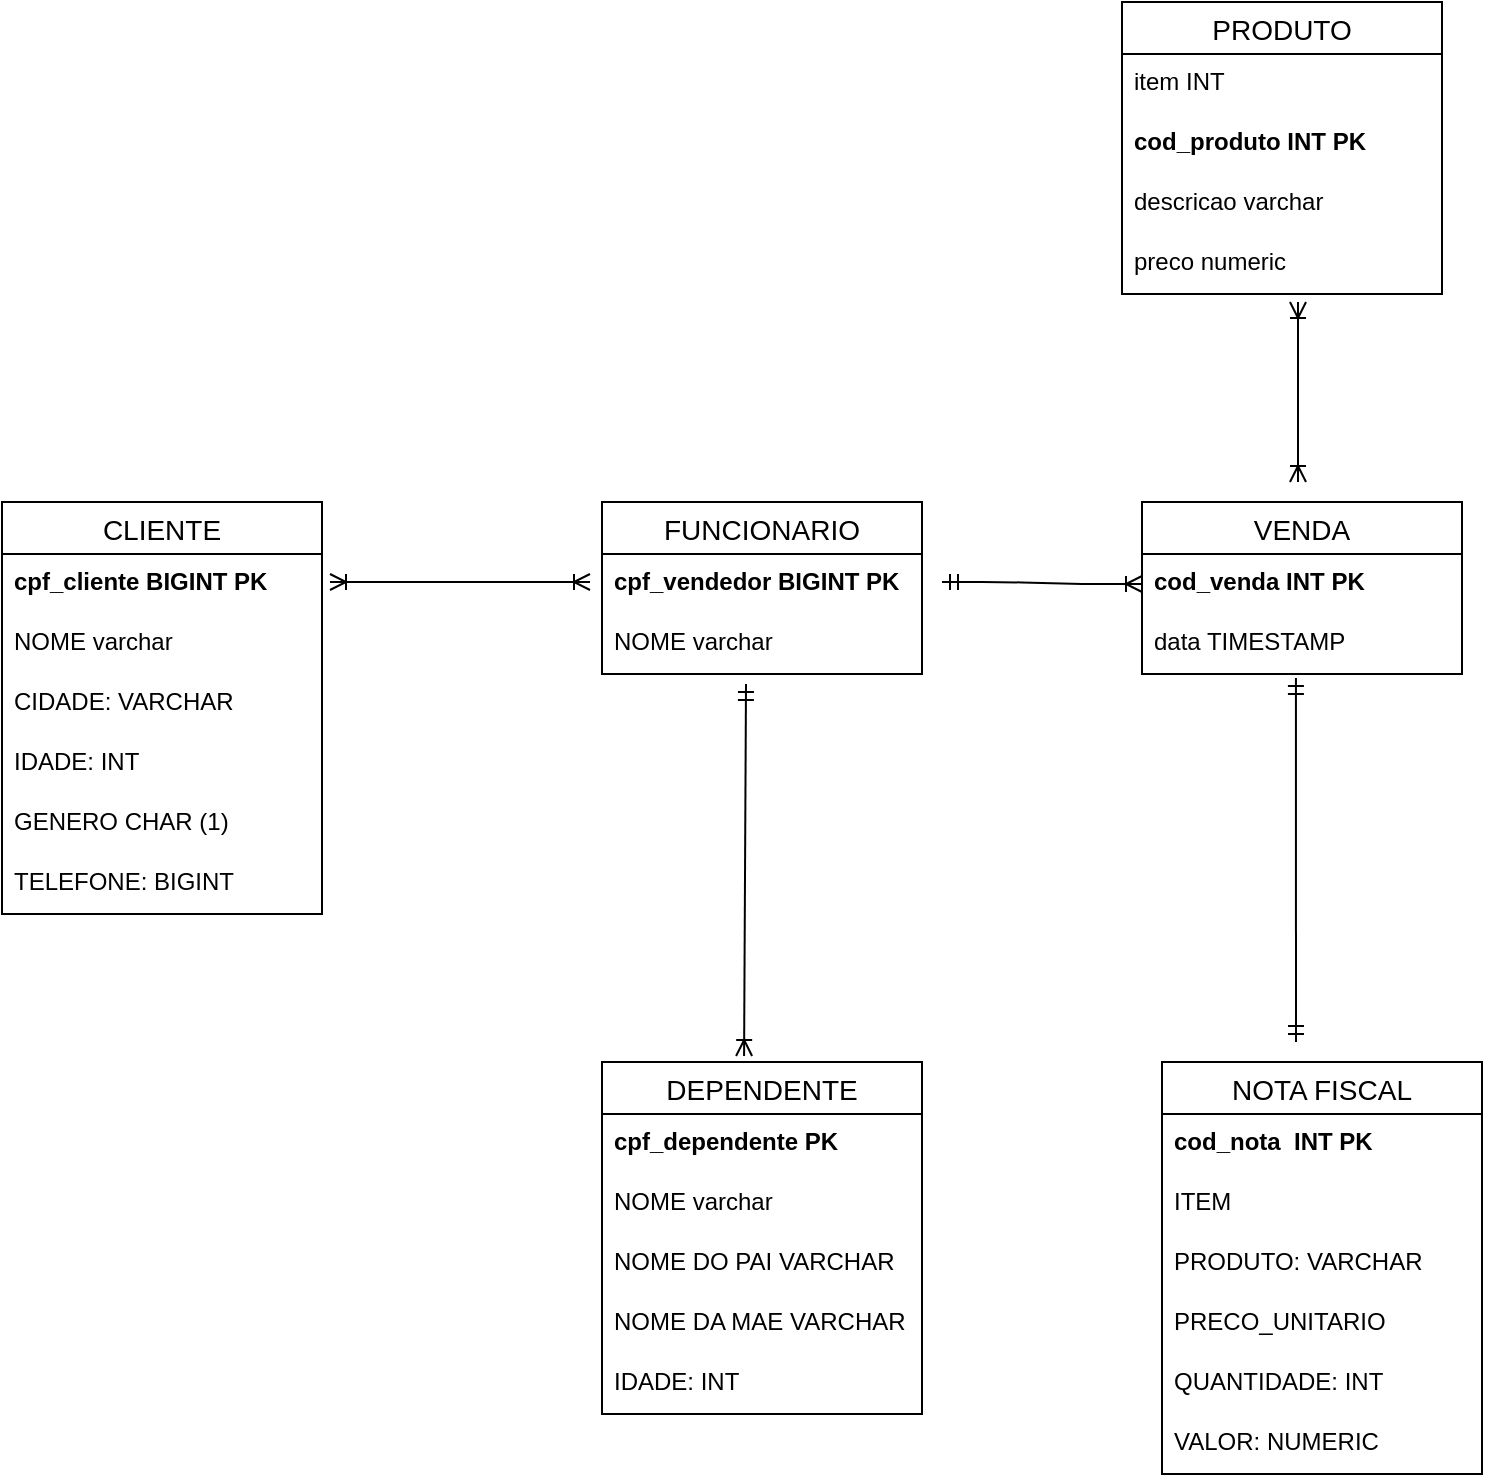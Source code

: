 <mxfile version="13.9.9" type="device" pages="2"><diagram id="KyM3DcWBlzCU6vK0WlFI" name="Página-1"><mxGraphModel dx="852" dy="494" grid="1" gridSize="10" guides="1" tooltips="1" connect="1" arrows="1" fold="1" page="1" pageScale="1" pageWidth="827" pageHeight="1169" math="0" shadow="0"><root><mxCell id="0"/><mxCell id="1" parent="0"/><mxCell id="eN7rWHkbNrfBezpXmhll-5" value="PRODUTO" style="swimlane;fontStyle=0;childLayout=stackLayout;horizontal=1;startSize=26;horizontalStack=0;resizeParent=1;resizeParentMax=0;resizeLast=0;collapsible=1;marginBottom=0;align=center;fontSize=14;" parent="1" vertex="1"><mxGeometry x="600" y="30" width="160" height="146" as="geometry"/></mxCell><mxCell id="eN7rWHkbNrfBezpXmhll-6" value="item INT" style="text;strokeColor=none;fillColor=none;spacingLeft=4;spacingRight=4;overflow=hidden;rotatable=0;points=[[0,0.5],[1,0.5]];portConstraint=eastwest;fontSize=12;fontStyle=0" parent="eN7rWHkbNrfBezpXmhll-5" vertex="1"><mxGeometry y="26" width="160" height="30" as="geometry"/></mxCell><mxCell id="eN7rWHkbNrfBezpXmhll-7" value="cod_produto INT PK" style="text;strokeColor=none;fillColor=none;spacingLeft=4;spacingRight=4;overflow=hidden;rotatable=0;points=[[0,0.5],[1,0.5]];portConstraint=eastwest;fontSize=12;fontStyle=1" parent="eN7rWHkbNrfBezpXmhll-5" vertex="1"><mxGeometry y="56" width="160" height="30" as="geometry"/></mxCell><mxCell id="eN7rWHkbNrfBezpXmhll-11" value="descricao varchar" style="text;strokeColor=none;fillColor=none;spacingLeft=4;spacingRight=4;overflow=hidden;rotatable=0;points=[[0,0.5],[1,0.5]];portConstraint=eastwest;fontSize=12;fontStyle=0" parent="eN7rWHkbNrfBezpXmhll-5" vertex="1"><mxGeometry y="86" width="160" height="30" as="geometry"/></mxCell><mxCell id="eN7rWHkbNrfBezpXmhll-12" value="preco numeric" style="text;strokeColor=none;fillColor=none;spacingLeft=4;spacingRight=4;overflow=hidden;rotatable=0;points=[[0,0.5],[1,0.5]];portConstraint=eastwest;fontSize=12;fontStyle=0" parent="eN7rWHkbNrfBezpXmhll-5" vertex="1"><mxGeometry y="116" width="160" height="30" as="geometry"/></mxCell><mxCell id="eN7rWHkbNrfBezpXmhll-13" value="FUNCIONARIO" style="swimlane;fontStyle=0;childLayout=stackLayout;horizontal=1;startSize=26;horizontalStack=0;resizeParent=1;resizeParentMax=0;resizeLast=0;collapsible=1;marginBottom=0;align=center;fontSize=14;" parent="1" vertex="1"><mxGeometry x="340" y="280" width="160" height="86" as="geometry"/></mxCell><mxCell id="eN7rWHkbNrfBezpXmhll-14" value="cpf_vendedor BIGINT PK" style="text;strokeColor=none;fillColor=none;spacingLeft=4;spacingRight=4;overflow=hidden;rotatable=0;points=[[0,0.5],[1,0.5]];portConstraint=eastwest;fontSize=12;fontStyle=1" parent="eN7rWHkbNrfBezpXmhll-13" vertex="1"><mxGeometry y="26" width="160" height="30" as="geometry"/></mxCell><mxCell id="eN7rWHkbNrfBezpXmhll-15" value="NOME varchar" style="text;strokeColor=none;fillColor=none;spacingLeft=4;spacingRight=4;overflow=hidden;rotatable=0;points=[[0,0.5],[1,0.5]];portConstraint=eastwest;fontSize=12;fontStyle=0" parent="eN7rWHkbNrfBezpXmhll-13" vertex="1"><mxGeometry y="56" width="160" height="30" as="geometry"/></mxCell><mxCell id="eN7rWHkbNrfBezpXmhll-18" value="CLIENTE" style="swimlane;fontStyle=0;childLayout=stackLayout;horizontal=1;startSize=26;horizontalStack=0;resizeParent=1;resizeParentMax=0;resizeLast=0;collapsible=1;marginBottom=0;align=center;fontSize=14;" parent="1" vertex="1"><mxGeometry x="40" y="280" width="160" height="206" as="geometry"/></mxCell><mxCell id="eN7rWHkbNrfBezpXmhll-19" value="cpf_cliente BIGINT PK" style="text;strokeColor=none;fillColor=none;spacingLeft=4;spacingRight=4;overflow=hidden;rotatable=0;points=[[0,0.5],[1,0.5]];portConstraint=eastwest;fontSize=12;fontStyle=1" parent="eN7rWHkbNrfBezpXmhll-18" vertex="1"><mxGeometry y="26" width="160" height="30" as="geometry"/></mxCell><mxCell id="eN7rWHkbNrfBezpXmhll-20" value="NOME varchar" style="text;strokeColor=none;fillColor=none;spacingLeft=4;spacingRight=4;overflow=hidden;rotatable=0;points=[[0,0.5],[1,0.5]];portConstraint=eastwest;fontSize=12;fontStyle=0" parent="eN7rWHkbNrfBezpXmhll-18" vertex="1"><mxGeometry y="56" width="160" height="30" as="geometry"/></mxCell><mxCell id="oMyJAXt2ZDl7rw7ax1Zj-1" value="CIDADE: VARCHAR" style="text;strokeColor=none;fillColor=none;spacingLeft=4;spacingRight=4;overflow=hidden;rotatable=0;points=[[0,0.5],[1,0.5]];portConstraint=eastwest;fontSize=12;fontStyle=0" parent="eN7rWHkbNrfBezpXmhll-18" vertex="1"><mxGeometry y="86" width="160" height="30" as="geometry"/></mxCell><mxCell id="oMyJAXt2ZDl7rw7ax1Zj-2" value="IDADE: INT" style="text;strokeColor=none;fillColor=none;spacingLeft=4;spacingRight=4;overflow=hidden;rotatable=0;points=[[0,0.5],[1,0.5]];portConstraint=eastwest;fontSize=12;fontStyle=0" parent="eN7rWHkbNrfBezpXmhll-18" vertex="1"><mxGeometry y="116" width="160" height="30" as="geometry"/></mxCell><mxCell id="oMyJAXt2ZDl7rw7ax1Zj-3" value="GENERO CHAR (1)" style="text;strokeColor=none;fillColor=none;spacingLeft=4;spacingRight=4;overflow=hidden;rotatable=0;points=[[0,0.5],[1,0.5]];portConstraint=eastwest;fontSize=12;fontStyle=0" parent="eN7rWHkbNrfBezpXmhll-18" vertex="1"><mxGeometry y="146" width="160" height="30" as="geometry"/></mxCell><mxCell id="oMyJAXt2ZDl7rw7ax1Zj-4" value="TELEFONE: BIGINT" style="text;strokeColor=none;fillColor=none;spacingLeft=4;spacingRight=4;overflow=hidden;rotatable=0;points=[[0,0.5],[1,0.5]];portConstraint=eastwest;fontSize=12;fontStyle=0" parent="eN7rWHkbNrfBezpXmhll-18" vertex="1"><mxGeometry y="176" width="160" height="30" as="geometry"/></mxCell><mxCell id="eN7rWHkbNrfBezpXmhll-21" value="" style="edgeStyle=entityRelationEdgeStyle;fontSize=12;html=1;endArrow=ERoneToMany;startArrow=ERoneToMany;" parent="1" edge="1"><mxGeometry width="100" height="100" relative="1" as="geometry"><mxPoint x="204" y="320" as="sourcePoint"/><mxPoint x="334" y="320" as="targetPoint"/></mxGeometry></mxCell><mxCell id="eN7rWHkbNrfBezpXmhll-22" value="VENDA" style="swimlane;fontStyle=0;childLayout=stackLayout;horizontal=1;startSize=26;horizontalStack=0;resizeParent=1;resizeParentMax=0;resizeLast=0;collapsible=1;marginBottom=0;align=center;fontSize=14;" parent="1" vertex="1"><mxGeometry x="610" y="280" width="160" height="86" as="geometry"/></mxCell><mxCell id="eN7rWHkbNrfBezpXmhll-23" value="cod_venda INT PK" style="text;strokeColor=none;fillColor=none;spacingLeft=4;spacingRight=4;overflow=hidden;rotatable=0;points=[[0,0.5],[1,0.5]];portConstraint=eastwest;fontSize=12;fontStyle=1" parent="eN7rWHkbNrfBezpXmhll-22" vertex="1"><mxGeometry y="26" width="160" height="30" as="geometry"/></mxCell><mxCell id="eN7rWHkbNrfBezpXmhll-25" value="data TIMESTAMP" style="text;strokeColor=none;fillColor=none;spacingLeft=4;spacingRight=4;overflow=hidden;rotatable=0;points=[[0,0.5],[1,0.5]];portConstraint=eastwest;fontSize=12;fontStyle=0" parent="eN7rWHkbNrfBezpXmhll-22" vertex="1"><mxGeometry y="56" width="160" height="30" as="geometry"/></mxCell><mxCell id="eN7rWHkbNrfBezpXmhll-35" value="" style="edgeStyle=entityRelationEdgeStyle;fontSize=12;html=1;endArrow=ERoneToMany;startArrow=ERmandOne;entryX=0;entryY=0.5;entryDx=0;entryDy=0;" parent="1" target="eN7rWHkbNrfBezpXmhll-23" edge="1"><mxGeometry width="100" height="100" relative="1" as="geometry"><mxPoint x="510" y="320" as="sourcePoint"/><mxPoint x="460" y="210" as="targetPoint"/></mxGeometry></mxCell><mxCell id="eN7rWHkbNrfBezpXmhll-39" value="" style="fontSize=12;html=1;endArrow=ERoneToMany;startArrow=ERoneToMany;" parent="1" edge="1"><mxGeometry width="100" height="100" relative="1" as="geometry"><mxPoint x="688" y="270" as="sourcePoint"/><mxPoint x="688" y="180" as="targetPoint"/></mxGeometry></mxCell><mxCell id="vkzq_EFwch5KBjEe0V6Q-1" value="DEPENDENTE" style="swimlane;fontStyle=0;childLayout=stackLayout;horizontal=1;startSize=26;horizontalStack=0;resizeParent=1;resizeParentMax=0;resizeLast=0;collapsible=1;marginBottom=0;align=center;fontSize=14;" vertex="1" parent="1"><mxGeometry x="340" y="560" width="160" height="176" as="geometry"/></mxCell><mxCell id="vkzq_EFwch5KBjEe0V6Q-2" value="cpf_dependente PK" style="text;strokeColor=none;fillColor=none;spacingLeft=4;spacingRight=4;overflow=hidden;rotatable=0;points=[[0,0.5],[1,0.5]];portConstraint=eastwest;fontSize=12;fontStyle=1" vertex="1" parent="vkzq_EFwch5KBjEe0V6Q-1"><mxGeometry y="26" width="160" height="30" as="geometry"/></mxCell><mxCell id="vkzq_EFwch5KBjEe0V6Q-3" value="NOME varchar" style="text;strokeColor=none;fillColor=none;spacingLeft=4;spacingRight=4;overflow=hidden;rotatable=0;points=[[0,0.5],[1,0.5]];portConstraint=eastwest;fontSize=12;fontStyle=0" vertex="1" parent="vkzq_EFwch5KBjEe0V6Q-1"><mxGeometry y="56" width="160" height="30" as="geometry"/></mxCell><mxCell id="vkzq_EFwch5KBjEe0V6Q-4" value="NOME DO PAI VARCHAR" style="text;strokeColor=none;fillColor=none;spacingLeft=4;spacingRight=4;overflow=hidden;rotatable=0;points=[[0,0.5],[1,0.5]];portConstraint=eastwest;fontSize=12;fontStyle=0" vertex="1" parent="vkzq_EFwch5KBjEe0V6Q-1"><mxGeometry y="86" width="160" height="30" as="geometry"/></mxCell><mxCell id="vkzq_EFwch5KBjEe0V6Q-5" value="NOME DA MAE VARCHAR" style="text;strokeColor=none;fillColor=none;spacingLeft=4;spacingRight=4;overflow=hidden;rotatable=0;points=[[0,0.5],[1,0.5]];portConstraint=eastwest;fontSize=12;fontStyle=0" vertex="1" parent="vkzq_EFwch5KBjEe0V6Q-1"><mxGeometry y="116" width="160" height="30" as="geometry"/></mxCell><mxCell id="vkzq_EFwch5KBjEe0V6Q-7" value="IDADE: INT" style="text;strokeColor=none;fillColor=none;spacingLeft=4;spacingRight=4;overflow=hidden;rotatable=0;points=[[0,0.5],[1,0.5]];portConstraint=eastwest;fontSize=12;fontStyle=0" vertex="1" parent="vkzq_EFwch5KBjEe0V6Q-1"><mxGeometry y="146" width="160" height="30" as="geometry"/></mxCell><mxCell id="vkzq_EFwch5KBjEe0V6Q-6" value="" style="fontSize=12;html=1;endArrow=ERoneToMany;startArrow=ERmandOne;exitX=0.45;exitY=1.167;exitDx=0;exitDy=0;exitPerimeter=0;entryX=0.444;entryY=-0.017;entryDx=0;entryDy=0;entryPerimeter=0;" edge="1" parent="1" source="eN7rWHkbNrfBezpXmhll-15" target="vkzq_EFwch5KBjEe0V6Q-1"><mxGeometry width="100" height="100" relative="1" as="geometry"><mxPoint x="360" y="510" as="sourcePoint"/><mxPoint x="412" y="439" as="targetPoint"/></mxGeometry></mxCell><mxCell id="vkzq_EFwch5KBjEe0V6Q-8" value="NOTA FISCAL" style="swimlane;fontStyle=0;childLayout=stackLayout;horizontal=1;startSize=26;horizontalStack=0;resizeParent=1;resizeParentMax=0;resizeLast=0;collapsible=1;marginBottom=0;align=center;fontSize=14;" vertex="1" parent="1"><mxGeometry x="620" y="560" width="160" height="206" as="geometry"/></mxCell><mxCell id="vkzq_EFwch5KBjEe0V6Q-9" value="cod_nota  INT PK" style="text;strokeColor=none;fillColor=none;spacingLeft=4;spacingRight=4;overflow=hidden;rotatable=0;points=[[0,0.5],[1,0.5]];portConstraint=eastwest;fontSize=12;fontStyle=1" vertex="1" parent="vkzq_EFwch5KBjEe0V6Q-8"><mxGeometry y="26" width="160" height="30" as="geometry"/></mxCell><mxCell id="vkzq_EFwch5KBjEe0V6Q-10" value="ITEM" style="text;strokeColor=none;fillColor=none;spacingLeft=4;spacingRight=4;overflow=hidden;rotatable=0;points=[[0,0.5],[1,0.5]];portConstraint=eastwest;fontSize=12;fontStyle=0" vertex="1" parent="vkzq_EFwch5KBjEe0V6Q-8"><mxGeometry y="56" width="160" height="30" as="geometry"/></mxCell><mxCell id="vkzq_EFwch5KBjEe0V6Q-11" value="PRODUTO: VARCHAR" style="text;strokeColor=none;fillColor=none;spacingLeft=4;spacingRight=4;overflow=hidden;rotatable=0;points=[[0,0.5],[1,0.5]];portConstraint=eastwest;fontSize=12;fontStyle=0" vertex="1" parent="vkzq_EFwch5KBjEe0V6Q-8"><mxGeometry y="86" width="160" height="30" as="geometry"/></mxCell><mxCell id="vkzq_EFwch5KBjEe0V6Q-12" value="PRECO_UNITARIO" style="text;strokeColor=none;fillColor=none;spacingLeft=4;spacingRight=4;overflow=hidden;rotatable=0;points=[[0,0.5],[1,0.5]];portConstraint=eastwest;fontSize=12;fontStyle=0" vertex="1" parent="vkzq_EFwch5KBjEe0V6Q-8"><mxGeometry y="116" width="160" height="30" as="geometry"/></mxCell><mxCell id="vkzq_EFwch5KBjEe0V6Q-13" value="QUANTIDADE: INT" style="text;strokeColor=none;fillColor=none;spacingLeft=4;spacingRight=4;overflow=hidden;rotatable=0;points=[[0,0.5],[1,0.5]];portConstraint=eastwest;fontSize=12;fontStyle=0" vertex="1" parent="vkzq_EFwch5KBjEe0V6Q-8"><mxGeometry y="146" width="160" height="30" as="geometry"/></mxCell><mxCell id="vkzq_EFwch5KBjEe0V6Q-14" value="VALOR: NUMERIC" style="text;strokeColor=none;fillColor=none;spacingLeft=4;spacingRight=4;overflow=hidden;rotatable=0;points=[[0,0.5],[1,0.5]];portConstraint=eastwest;fontSize=12;fontStyle=0" vertex="1" parent="vkzq_EFwch5KBjEe0V6Q-8"><mxGeometry y="176" width="160" height="30" as="geometry"/></mxCell><mxCell id="vkzq_EFwch5KBjEe0V6Q-17" value="" style="fontSize=12;html=1;endArrow=ERmandOne;startArrow=ERmandOne;entryX=0.481;entryY=1.067;entryDx=0;entryDy=0;entryPerimeter=0;" edge="1" parent="1" target="eN7rWHkbNrfBezpXmhll-25"><mxGeometry width="100" height="100" relative="1" as="geometry"><mxPoint x="687" y="550" as="sourcePoint"/><mxPoint x="460" y="370" as="targetPoint"/></mxGeometry></mxCell></root></mxGraphModel></diagram><diagram id="NmGoZWhqdjxx7RuQbtYF" name="Página-2"><mxGraphModel dx="852" dy="494" grid="1" gridSize="10" guides="1" tooltips="1" connect="1" arrows="1" fold="1" page="1" pageScale="1" pageWidth="827" pageHeight="1169" math="0" shadow="0"><root><mxCell id="Kuq5odtDGdB2GtV2EbTU-0"/><mxCell id="Kuq5odtDGdB2GtV2EbTU-1" parent="Kuq5odtDGdB2GtV2EbTU-0"/></root></mxGraphModel></diagram></mxfile>